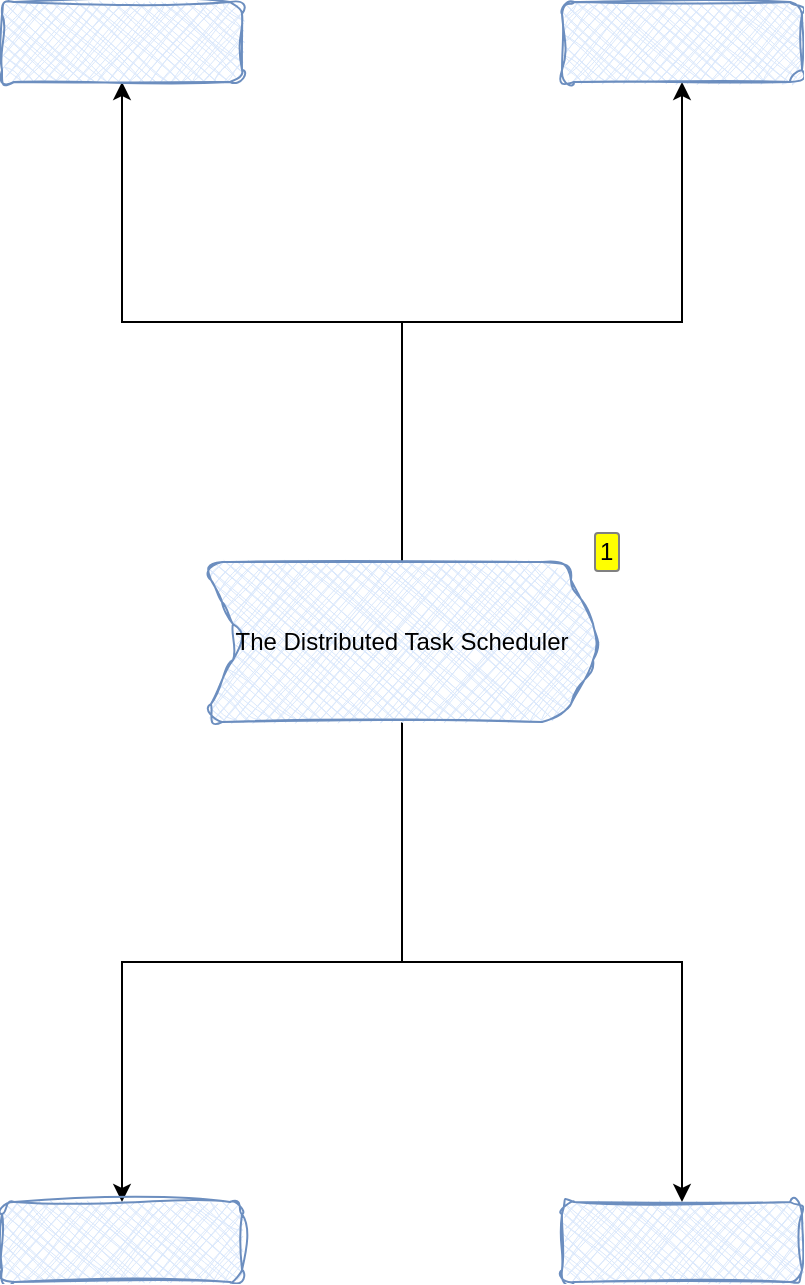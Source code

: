 <mxfile version="24.6.0" type="github">
  <diagram name="The Distributed Task Scheduler" id="Ux5SmqHkXBmoE8T36Ttg">
    <mxGraphModel dx="1742" dy="598" grid="1" gridSize="10" guides="1" tooltips="1" connect="1" arrows="1" fold="1" page="1" pageScale="1" pageWidth="850" pageHeight="1100" math="0" shadow="0">
      <root>
        <mxCell id="0" />
        <mxCell id="1" parent="0" />
        <mxCell id="6HLFTszCQUKlmDEo8S2R-3" value="" style="edgeStyle=orthogonalEdgeStyle;rounded=0;hachureGap=4;orthogonalLoop=1;jettySize=auto;html=1;fontFamily=Architects Daughter;fontSource=https%3A%2F%2Ffonts.googleapis.com%2Fcss%3Ffamily%3DArchitects%2BDaughter;" edge="1" parent="1" source="6HLFTszCQUKlmDEo8S2R-1" target="6HLFTszCQUKlmDEo8S2R-2">
          <mxGeometry relative="1" as="geometry" />
        </mxCell>
        <mxCell id="6HLFTszCQUKlmDEo8S2R-5" value="" style="edgeStyle=orthogonalEdgeStyle;shape=connector;rounded=0;hachureGap=4;orthogonalLoop=1;jettySize=auto;html=1;strokeColor=default;align=center;verticalAlign=middle;fontFamily=Architects Daughter;fontSource=https%3A%2F%2Ffonts.googleapis.com%2Fcss%3Ffamily%3DArchitects%2BDaughter;fontSize=11;fontColor=default;labelBackgroundColor=default;endArrow=classic;" edge="1" parent="1" source="6HLFTszCQUKlmDEo8S2R-1" target="6HLFTszCQUKlmDEo8S2R-4">
          <mxGeometry relative="1" as="geometry" />
        </mxCell>
        <mxCell id="6HLFTszCQUKlmDEo8S2R-7" value="" style="edgeStyle=orthogonalEdgeStyle;shape=connector;rounded=0;hachureGap=4;orthogonalLoop=1;jettySize=auto;html=1;strokeColor=default;align=center;verticalAlign=middle;fontFamily=Architects Daughter;fontSource=https%3A%2F%2Ffonts.googleapis.com%2Fcss%3Ffamily%3DArchitects%2BDaughter;fontSize=11;fontColor=default;labelBackgroundColor=default;endArrow=classic;" edge="1" parent="1" source="6HLFTszCQUKlmDEo8S2R-1" target="6HLFTszCQUKlmDEo8S2R-6">
          <mxGeometry relative="1" as="geometry" />
        </mxCell>
        <mxCell id="6HLFTszCQUKlmDEo8S2R-9" value="" style="edgeStyle=orthogonalEdgeStyle;shape=connector;rounded=0;hachureGap=4;orthogonalLoop=1;jettySize=auto;html=1;strokeColor=default;align=center;verticalAlign=middle;fontFamily=Architects Daughter;fontSource=https%3A%2F%2Ffonts.googleapis.com%2Fcss%3Ffamily%3DArchitects%2BDaughter;fontSize=11;fontColor=default;labelBackgroundColor=default;endArrow=classic;" edge="1" parent="1" source="6HLFTszCQUKlmDEo8S2R-1" target="6HLFTszCQUKlmDEo8S2R-8">
          <mxGeometry relative="1" as="geometry" />
        </mxCell>
        <mxCell id="6HLFTszCQUKlmDEo8S2R-1" value="The Distributed Task Scheduler" style="shape=step;perimeter=stepPerimeter;whiteSpace=wrap;html=1;fixedSize=1;sketch=1;curveFitting=1;jiggle=2;shadow=0;rounded=1;fillStyle=cross-hatch;fillColor=#dae8fc;strokeColor=#6c8ebf;treeFolding=1;treeMoving=1;enumerate=1;" vertex="1" parent="1">
          <mxGeometry y="520" width="200" height="80" as="geometry" />
        </mxCell>
        <mxCell id="6HLFTszCQUKlmDEo8S2R-2" value="" style="whiteSpace=wrap;html=1;fillColor=#dae8fc;strokeColor=#6c8ebf;sketch=1;curveFitting=1;jiggle=2;shadow=0;rounded=1;fillStyle=cross-hatch;" vertex="1" parent="1">
          <mxGeometry x="-100" y="240" width="120" height="40" as="geometry" />
        </mxCell>
        <mxCell id="6HLFTszCQUKlmDEo8S2R-4" value="" style="whiteSpace=wrap;html=1;fillColor=#dae8fc;strokeColor=#6c8ebf;sketch=1;curveFitting=1;jiggle=2;shadow=0;rounded=1;fillStyle=cross-hatch;" vertex="1" parent="1">
          <mxGeometry x="180" y="240" width="120" height="40" as="geometry" />
        </mxCell>
        <mxCell id="6HLFTszCQUKlmDEo8S2R-6" value="" style="whiteSpace=wrap;html=1;fillColor=#dae8fc;strokeColor=#6c8ebf;sketch=1;curveFitting=1;jiggle=2;shadow=0;rounded=1;fillStyle=cross-hatch;" vertex="1" parent="1">
          <mxGeometry x="180" y="840" width="120" height="40" as="geometry" />
        </mxCell>
        <mxCell id="6HLFTszCQUKlmDEo8S2R-8" value="" style="whiteSpace=wrap;html=1;fillColor=#dae8fc;strokeColor=#6c8ebf;sketch=1;curveFitting=1;jiggle=2;shadow=0;rounded=1;fillStyle=cross-hatch;" vertex="1" parent="1">
          <mxGeometry x="-100" y="840" width="120" height="40" as="geometry" />
        </mxCell>
      </root>
    </mxGraphModel>
  </diagram>
</mxfile>
